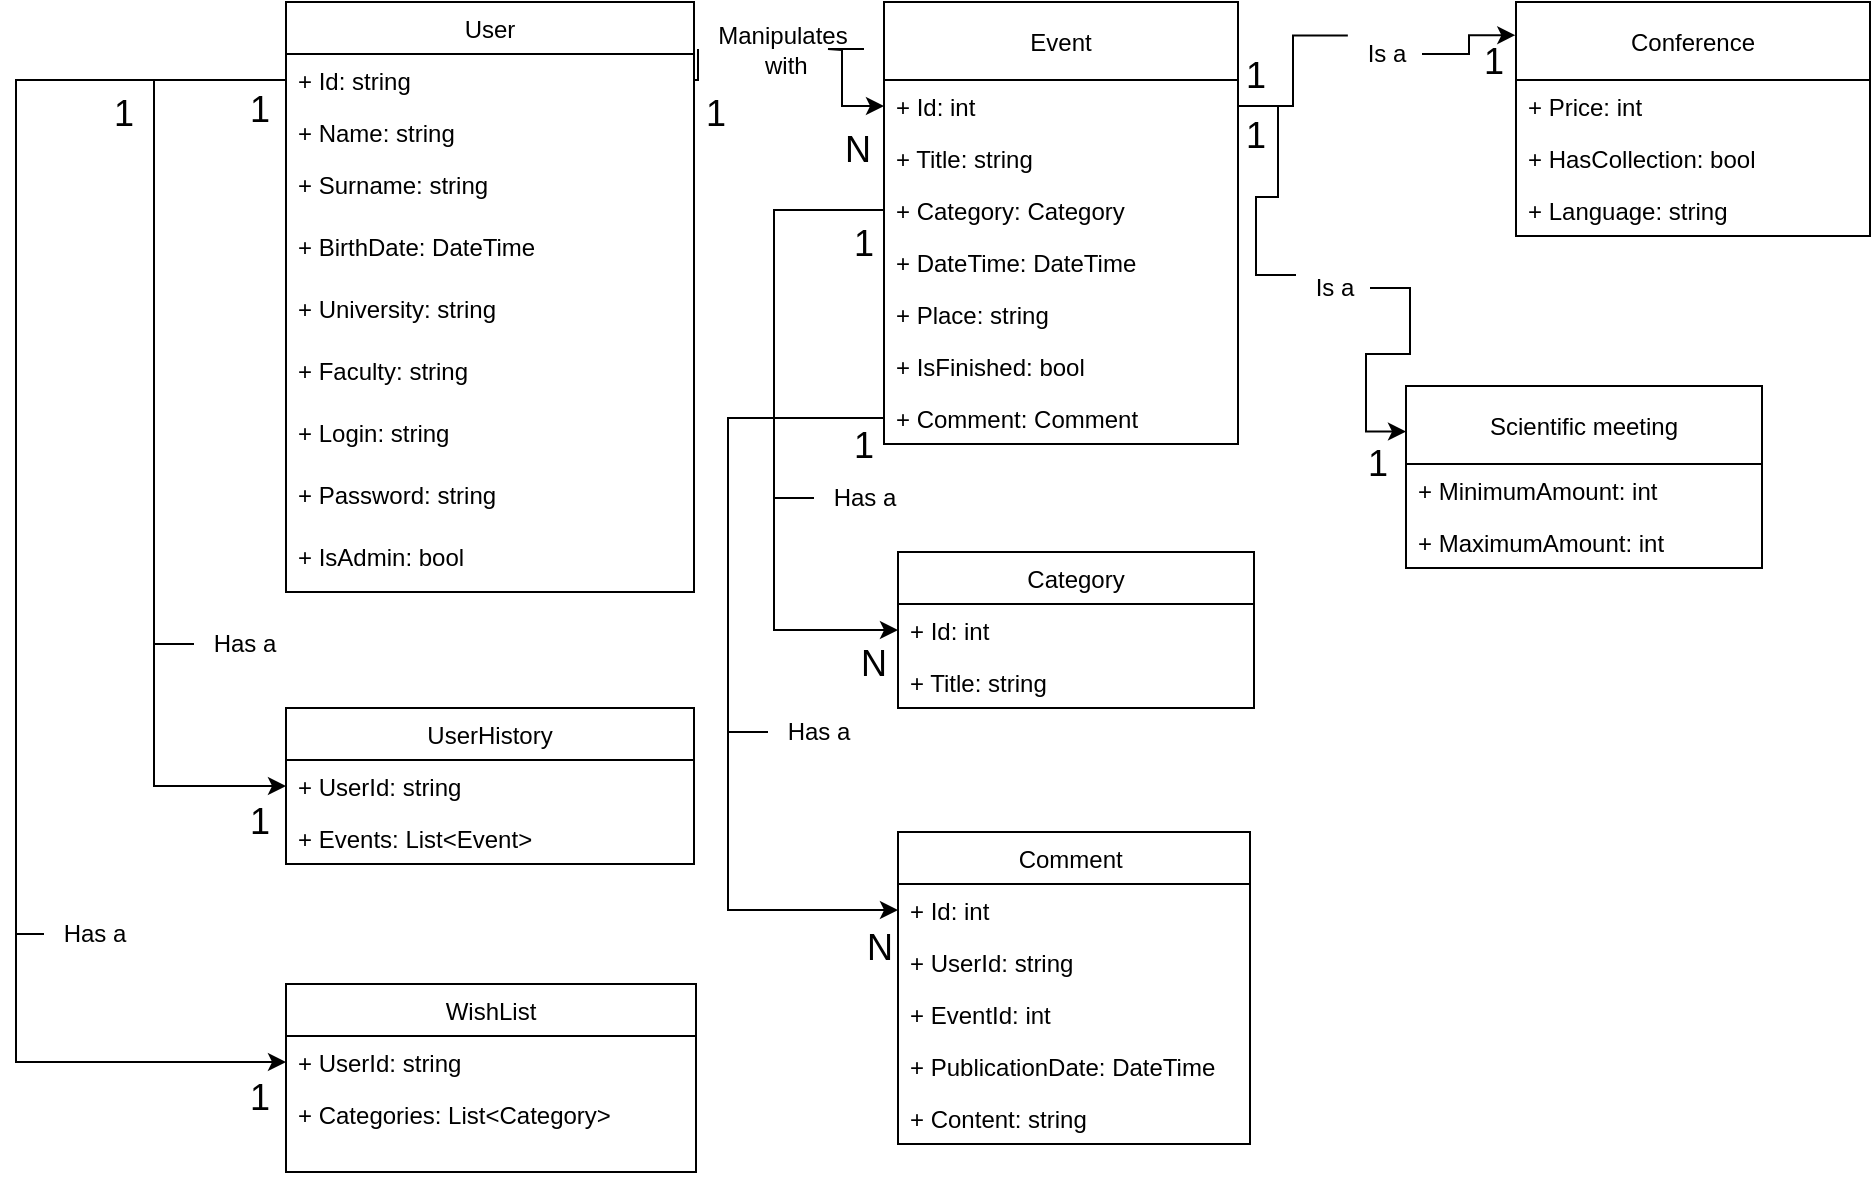 <mxfile version="20.8.23" type="device"><diagram id="YNZQ1TM4mMwCLKo3sDfF" name="Page-1"><mxGraphModel dx="2227" dy="732" grid="0" gridSize="10" guides="1" tooltips="1" connect="1" arrows="1" fold="1" page="1" pageScale="1" pageWidth="827" pageHeight="1169" background="none" math="0" shadow="0"><root><mxCell id="0"/><mxCell id="1" parent="0"/><mxCell id="f6Bhwpb-TM4V7oOzHjNB-9" value="User" style="swimlane;fontStyle=0;childLayout=stackLayout;horizontal=1;startSize=26;fillColor=none;horizontalStack=0;resizeParent=1;resizeParentMax=0;resizeLast=0;collapsible=1;marginBottom=0;" parent="1" vertex="1"><mxGeometry x="12" y="24" width="204" height="295" as="geometry"/></mxCell><mxCell id="f6Bhwpb-TM4V7oOzHjNB-10" value="+ Id: string&#10;" style="text;strokeColor=none;fillColor=none;align=left;verticalAlign=top;spacingLeft=4;spacingRight=4;overflow=hidden;rotatable=0;points=[[0,0.5],[1,0.5]];portConstraint=eastwest;" parent="f6Bhwpb-TM4V7oOzHjNB-9" vertex="1"><mxGeometry y="26" width="204" height="26" as="geometry"/></mxCell><mxCell id="f6Bhwpb-TM4V7oOzHjNB-11" value="+ Name: string" style="text;strokeColor=none;fillColor=none;align=left;verticalAlign=top;spacingLeft=4;spacingRight=4;overflow=hidden;rotatable=0;points=[[0,0.5],[1,0.5]];portConstraint=eastwest;" parent="f6Bhwpb-TM4V7oOzHjNB-9" vertex="1"><mxGeometry y="52" width="204" height="26" as="geometry"/></mxCell><mxCell id="f6Bhwpb-TM4V7oOzHjNB-12" value="+ Surname: string&#10;" style="text;strokeColor=none;fillColor=none;align=left;verticalAlign=top;spacingLeft=4;spacingRight=4;overflow=hidden;rotatable=0;points=[[0,0.5],[1,0.5]];portConstraint=eastwest;" parent="f6Bhwpb-TM4V7oOzHjNB-9" vertex="1"><mxGeometry y="78" width="204" height="31" as="geometry"/></mxCell><mxCell id="f6Bhwpb-TM4V7oOzHjNB-19" value="+ BirthDate: DateTime" style="text;strokeColor=none;fillColor=none;align=left;verticalAlign=top;spacingLeft=4;spacingRight=4;overflow=hidden;rotatable=0;points=[[0,0.5],[1,0.5]];portConstraint=eastwest;" parent="f6Bhwpb-TM4V7oOzHjNB-9" vertex="1"><mxGeometry y="109" width="204" height="31" as="geometry"/></mxCell><mxCell id="f6Bhwpb-TM4V7oOzHjNB-20" value="+ University: string" style="text;strokeColor=none;fillColor=none;align=left;verticalAlign=top;spacingLeft=4;spacingRight=4;overflow=hidden;rotatable=0;points=[[0,0.5],[1,0.5]];portConstraint=eastwest;" parent="f6Bhwpb-TM4V7oOzHjNB-9" vertex="1"><mxGeometry y="140" width="204" height="31" as="geometry"/></mxCell><mxCell id="f6Bhwpb-TM4V7oOzHjNB-21" value="+ Faculty: string" style="text;strokeColor=none;fillColor=none;align=left;verticalAlign=top;spacingLeft=4;spacingRight=4;overflow=hidden;rotatable=0;points=[[0,0.5],[1,0.5]];portConstraint=eastwest;" parent="f6Bhwpb-TM4V7oOzHjNB-9" vertex="1"><mxGeometry y="171" width="204" height="31" as="geometry"/></mxCell><mxCell id="f6Bhwpb-TM4V7oOzHjNB-22" value="+ Login: string" style="text;strokeColor=none;fillColor=none;align=left;verticalAlign=top;spacingLeft=4;spacingRight=4;overflow=hidden;rotatable=0;points=[[0,0.5],[1,0.5]];portConstraint=eastwest;" parent="f6Bhwpb-TM4V7oOzHjNB-9" vertex="1"><mxGeometry y="202" width="204" height="31" as="geometry"/></mxCell><mxCell id="f6Bhwpb-TM4V7oOzHjNB-23" value="+ Password: string" style="text;strokeColor=none;fillColor=none;align=left;verticalAlign=top;spacingLeft=4;spacingRight=4;overflow=hidden;rotatable=0;points=[[0,0.5],[1,0.5]];portConstraint=eastwest;" parent="f6Bhwpb-TM4V7oOzHjNB-9" vertex="1"><mxGeometry y="233" width="204" height="31" as="geometry"/></mxCell><mxCell id="f6Bhwpb-TM4V7oOzHjNB-24" value="+ IsAdmin: bool    " style="text;strokeColor=none;fillColor=none;align=left;verticalAlign=top;spacingLeft=4;spacingRight=4;overflow=hidden;rotatable=0;points=[[0,0.5],[1,0.5]];portConstraint=eastwest;" parent="f6Bhwpb-TM4V7oOzHjNB-9" vertex="1"><mxGeometry y="264" width="204" height="31" as="geometry"/></mxCell><mxCell id="f6Bhwpb-TM4V7oOzHjNB-13" value="Event" style="swimlane;fontStyle=0;childLayout=stackLayout;horizontal=1;startSize=39;fillColor=none;horizontalStack=0;resizeParent=1;resizeParentMax=0;resizeLast=0;collapsible=1;marginBottom=0;" parent="1" vertex="1"><mxGeometry x="311" y="24" width="177" height="221" as="geometry"/></mxCell><mxCell id="f6Bhwpb-TM4V7oOzHjNB-14" value="+ Id: int" style="text;strokeColor=none;fillColor=none;align=left;verticalAlign=top;spacingLeft=4;spacingRight=4;overflow=hidden;rotatable=0;points=[[0,0.5],[1,0.5]];portConstraint=eastwest;" parent="f6Bhwpb-TM4V7oOzHjNB-13" vertex="1"><mxGeometry y="39" width="177" height="26" as="geometry"/></mxCell><mxCell id="f6Bhwpb-TM4V7oOzHjNB-15" value="+ Title: string" style="text;strokeColor=none;fillColor=none;align=left;verticalAlign=top;spacingLeft=4;spacingRight=4;overflow=hidden;rotatable=0;points=[[0,0.5],[1,0.5]];portConstraint=eastwest;" parent="f6Bhwpb-TM4V7oOzHjNB-13" vertex="1"><mxGeometry y="65" width="177" height="26" as="geometry"/></mxCell><mxCell id="f6Bhwpb-TM4V7oOzHjNB-16" value="+ Category: Category" style="text;strokeColor=none;fillColor=none;align=left;verticalAlign=top;spacingLeft=4;spacingRight=4;overflow=hidden;rotatable=0;points=[[0,0.5],[1,0.5]];portConstraint=eastwest;" parent="f6Bhwpb-TM4V7oOzHjNB-13" vertex="1"><mxGeometry y="91" width="177" height="26" as="geometry"/></mxCell><mxCell id="f6Bhwpb-TM4V7oOzHjNB-18" value="+ DateTime: DateTime" style="text;strokeColor=none;fillColor=none;align=left;verticalAlign=top;spacingLeft=4;spacingRight=4;overflow=hidden;rotatable=0;points=[[0,0.5],[1,0.5]];portConstraint=eastwest;" parent="f6Bhwpb-TM4V7oOzHjNB-13" vertex="1"><mxGeometry y="117" width="177" height="26" as="geometry"/></mxCell><mxCell id="f6Bhwpb-TM4V7oOzHjNB-25" value="+ Place: string" style="text;strokeColor=none;fillColor=none;align=left;verticalAlign=top;spacingLeft=4;spacingRight=4;overflow=hidden;rotatable=0;points=[[0,0.5],[1,0.5]];portConstraint=eastwest;" parent="f6Bhwpb-TM4V7oOzHjNB-13" vertex="1"><mxGeometry y="143" width="177" height="26" as="geometry"/></mxCell><mxCell id="f6Bhwpb-TM4V7oOzHjNB-26" value="+ IsFinished: bool" style="text;strokeColor=none;fillColor=none;align=left;verticalAlign=top;spacingLeft=4;spacingRight=4;overflow=hidden;rotatable=0;points=[[0,0.5],[1,0.5]];portConstraint=eastwest;" parent="f6Bhwpb-TM4V7oOzHjNB-13" vertex="1"><mxGeometry y="169" width="177" height="26" as="geometry"/></mxCell><mxCell id="f6Bhwpb-TM4V7oOzHjNB-106" value="+ Comment: Comment" style="text;strokeColor=none;fillColor=none;align=left;verticalAlign=top;spacingLeft=4;spacingRight=4;overflow=hidden;rotatable=0;points=[[0,0.5],[1,0.5]];portConstraint=eastwest;" parent="f6Bhwpb-TM4V7oOzHjNB-13" vertex="1"><mxGeometry y="195" width="177" height="26" as="geometry"/></mxCell><mxCell id="f6Bhwpb-TM4V7oOzHjNB-27" value="Category" style="swimlane;fontStyle=0;childLayout=stackLayout;horizontal=1;startSize=26;fillColor=none;horizontalStack=0;resizeParent=1;resizeParentMax=0;resizeLast=0;collapsible=1;marginBottom=0;" parent="1" vertex="1"><mxGeometry x="318" y="299" width="178" height="78" as="geometry"/></mxCell><mxCell id="f6Bhwpb-TM4V7oOzHjNB-28" value="+ Id: int" style="text;strokeColor=none;fillColor=none;align=left;verticalAlign=top;spacingLeft=4;spacingRight=4;overflow=hidden;rotatable=0;points=[[0,0.5],[1,0.5]];portConstraint=eastwest;" parent="f6Bhwpb-TM4V7oOzHjNB-27" vertex="1"><mxGeometry y="26" width="178" height="26" as="geometry"/></mxCell><mxCell id="f6Bhwpb-TM4V7oOzHjNB-29" value="+ Title: string" style="text;strokeColor=none;fillColor=none;align=left;verticalAlign=top;spacingLeft=4;spacingRight=4;overflow=hidden;rotatable=0;points=[[0,0.5],[1,0.5]];portConstraint=eastwest;" parent="f6Bhwpb-TM4V7oOzHjNB-27" vertex="1"><mxGeometry y="52" width="178" height="26" as="geometry"/></mxCell><mxCell id="f6Bhwpb-TM4V7oOzHjNB-31" value="Scientific meeting" style="swimlane;fontStyle=0;childLayout=stackLayout;horizontal=1;startSize=39;fillColor=none;horizontalStack=0;resizeParent=1;resizeParentMax=0;resizeLast=0;collapsible=1;marginBottom=0;" parent="1" vertex="1"><mxGeometry x="572" y="216" width="178" height="91" as="geometry"/></mxCell><mxCell id="f6Bhwpb-TM4V7oOzHjNB-37" value="+ MinimumAmount: int" style="text;strokeColor=none;fillColor=none;align=left;verticalAlign=top;spacingLeft=4;spacingRight=4;overflow=hidden;rotatable=0;points=[[0,0.5],[1,0.5]];portConstraint=eastwest;" parent="f6Bhwpb-TM4V7oOzHjNB-31" vertex="1"><mxGeometry y="39" width="178" height="26" as="geometry"/></mxCell><mxCell id="f6Bhwpb-TM4V7oOzHjNB-76" value="+ MaximumAmount: int" style="text;strokeColor=none;fillColor=none;align=left;verticalAlign=top;spacingLeft=4;spacingRight=4;overflow=hidden;rotatable=0;points=[[0,0.5],[1,0.5]];portConstraint=eastwest;" parent="f6Bhwpb-TM4V7oOzHjNB-31" vertex="1"><mxGeometry y="65" width="178" height="26" as="geometry"/></mxCell><mxCell id="f6Bhwpb-TM4V7oOzHjNB-46" value="UserHistory" style="swimlane;fontStyle=0;childLayout=stackLayout;horizontal=1;startSize=26;fillColor=none;horizontalStack=0;resizeParent=1;resizeParentMax=0;resizeLast=0;collapsible=1;marginBottom=0;" parent="1" vertex="1"><mxGeometry x="12" y="377" width="204" height="78" as="geometry"/></mxCell><mxCell id="f6Bhwpb-TM4V7oOzHjNB-47" value="+ UserId: string" style="text;strokeColor=none;fillColor=none;align=left;verticalAlign=top;spacingLeft=4;spacingRight=4;overflow=hidden;rotatable=0;points=[[0,0.5],[1,0.5]];portConstraint=eastwest;" parent="f6Bhwpb-TM4V7oOzHjNB-46" vertex="1"><mxGeometry y="26" width="204" height="26" as="geometry"/></mxCell><mxCell id="f6Bhwpb-TM4V7oOzHjNB-48" value="+ Events: List&lt;Event&gt;" style="text;strokeColor=none;fillColor=none;align=left;verticalAlign=top;spacingLeft=4;spacingRight=4;overflow=hidden;rotatable=0;points=[[0,0.5],[1,0.5]];portConstraint=eastwest;" parent="f6Bhwpb-TM4V7oOzHjNB-46" vertex="1"><mxGeometry y="52" width="204" height="26" as="geometry"/></mxCell><mxCell id="f6Bhwpb-TM4V7oOzHjNB-50" value="WishList" style="swimlane;fontStyle=0;childLayout=stackLayout;horizontal=1;startSize=26;fillColor=none;horizontalStack=0;resizeParent=1;resizeParentMax=0;resizeLast=0;collapsible=1;marginBottom=0;" parent="1" vertex="1"><mxGeometry x="12" y="515" width="205" height="94" as="geometry"/></mxCell><mxCell id="f6Bhwpb-TM4V7oOzHjNB-51" value="+ UserId: string" style="text;strokeColor=none;fillColor=none;align=left;verticalAlign=top;spacingLeft=4;spacingRight=4;overflow=hidden;rotatable=0;points=[[0,0.5],[1,0.5]];portConstraint=eastwest;" parent="f6Bhwpb-TM4V7oOzHjNB-50" vertex="1"><mxGeometry y="26" width="205" height="26" as="geometry"/></mxCell><mxCell id="f6Bhwpb-TM4V7oOzHjNB-52" value="+ Categories: List&lt;Category&gt;" style="text;strokeColor=none;fillColor=none;align=left;verticalAlign=top;spacingLeft=4;spacingRight=4;overflow=hidden;rotatable=0;points=[[0,0.5],[1,0.5]];portConstraint=eastwest;" parent="f6Bhwpb-TM4V7oOzHjNB-50" vertex="1"><mxGeometry y="52" width="205" height="42" as="geometry"/></mxCell><mxCell id="f6Bhwpb-TM4V7oOzHjNB-59" value="Comment " style="swimlane;fontStyle=0;childLayout=stackLayout;horizontal=1;startSize=26;fillColor=none;horizontalStack=0;resizeParent=1;resizeParentMax=0;resizeLast=0;collapsible=1;marginBottom=0;" parent="1" vertex="1"><mxGeometry x="318" y="439" width="176" height="156" as="geometry"/></mxCell><mxCell id="f6Bhwpb-TM4V7oOzHjNB-61" value="+ Id: int" style="text;strokeColor=none;fillColor=none;align=left;verticalAlign=top;spacingLeft=4;spacingRight=4;overflow=hidden;rotatable=0;points=[[0,0.5],[1,0.5]];portConstraint=eastwest;" parent="f6Bhwpb-TM4V7oOzHjNB-59" vertex="1"><mxGeometry y="26" width="176" height="26" as="geometry"/></mxCell><mxCell id="f6Bhwpb-TM4V7oOzHjNB-60" value="+ UserId: string" style="text;strokeColor=none;fillColor=none;align=left;verticalAlign=top;spacingLeft=4;spacingRight=4;overflow=hidden;rotatable=0;points=[[0,0.5],[1,0.5]];portConstraint=eastwest;" parent="f6Bhwpb-TM4V7oOzHjNB-59" vertex="1"><mxGeometry y="52" width="176" height="26" as="geometry"/></mxCell><mxCell id="f6Bhwpb-TM4V7oOzHjNB-62" value="+ EventId: int" style="text;strokeColor=none;fillColor=none;align=left;verticalAlign=top;spacingLeft=4;spacingRight=4;overflow=hidden;rotatable=0;points=[[0,0.5],[1,0.5]];portConstraint=eastwest;" parent="f6Bhwpb-TM4V7oOzHjNB-59" vertex="1"><mxGeometry y="78" width="176" height="26" as="geometry"/></mxCell><mxCell id="f6Bhwpb-TM4V7oOzHjNB-63" value="+ PublicationDate: DateTime" style="text;strokeColor=none;fillColor=none;align=left;verticalAlign=top;spacingLeft=4;spacingRight=4;overflow=hidden;rotatable=0;points=[[0,0.5],[1,0.5]];portConstraint=eastwest;" parent="f6Bhwpb-TM4V7oOzHjNB-59" vertex="1"><mxGeometry y="104" width="176" height="26" as="geometry"/></mxCell><mxCell id="f6Bhwpb-TM4V7oOzHjNB-64" value="+ Content: string" style="text;strokeColor=none;fillColor=none;align=left;verticalAlign=top;spacingLeft=4;spacingRight=4;overflow=hidden;rotatable=0;points=[[0,0.5],[1,0.5]];portConstraint=eastwest;" parent="f6Bhwpb-TM4V7oOzHjNB-59" vertex="1"><mxGeometry y="130" width="176" height="26" as="geometry"/></mxCell><mxCell id="f6Bhwpb-TM4V7oOzHjNB-67" value="Conference" style="swimlane;fontStyle=0;childLayout=stackLayout;horizontal=1;startSize=39;fillColor=none;horizontalStack=0;resizeParent=1;resizeParentMax=0;resizeLast=0;collapsible=1;marginBottom=0;" parent="1" vertex="1"><mxGeometry x="627" y="24" width="177" height="117" as="geometry"/></mxCell><mxCell id="f6Bhwpb-TM4V7oOzHjNB-73" value="+ Price: int" style="text;strokeColor=none;fillColor=none;align=left;verticalAlign=top;spacingLeft=4;spacingRight=4;overflow=hidden;rotatable=0;points=[[0,0.5],[1,0.5]];portConstraint=eastwest;" parent="f6Bhwpb-TM4V7oOzHjNB-67" vertex="1"><mxGeometry y="39" width="177" height="26" as="geometry"/></mxCell><mxCell id="f6Bhwpb-TM4V7oOzHjNB-74" value="+ HasCollection: bool" style="text;strokeColor=none;fillColor=none;align=left;verticalAlign=top;spacingLeft=4;spacingRight=4;overflow=hidden;rotatable=0;points=[[0,0.5],[1,0.5]];portConstraint=eastwest;" parent="f6Bhwpb-TM4V7oOzHjNB-67" vertex="1"><mxGeometry y="65" width="177" height="26" as="geometry"/></mxCell><mxCell id="f6Bhwpb-TM4V7oOzHjNB-75" value="+ Language: string" style="text;strokeColor=none;fillColor=none;align=left;verticalAlign=top;spacingLeft=4;spacingRight=4;overflow=hidden;rotatable=0;points=[[0,0.5],[1,0.5]];portConstraint=eastwest;" parent="f6Bhwpb-TM4V7oOzHjNB-67" vertex="1"><mxGeometry y="91" width="177" height="26" as="geometry"/></mxCell><mxCell id="f6Bhwpb-TM4V7oOzHjNB-84" style="edgeStyle=orthogonalEdgeStyle;rounded=0;orthogonalLoop=1;jettySize=auto;html=1;exitX=1;exitY=0.5;exitDx=0;exitDy=0;entryX=0;entryY=0.5;entryDx=0;entryDy=0;startArrow=none;" parent="1" source="f6Bhwpb-TM4V7oOzHjNB-87" target="f6Bhwpb-TM4V7oOzHjNB-14" edge="1"><mxGeometry relative="1" as="geometry"><Array as="points"><mxPoint x="283" y="48"/><mxPoint x="290" y="48"/><mxPoint x="290" y="76"/></Array></mxGeometry></mxCell><mxCell id="f6Bhwpb-TM4V7oOzHjNB-88" style="edgeStyle=orthogonalEdgeStyle;rounded=0;orthogonalLoop=1;jettySize=auto;html=1;exitX=1;exitY=0.5;exitDx=0;exitDy=0;entryX=-0.002;entryY=0.142;entryDx=0;entryDy=0;entryPerimeter=0;startArrow=none;" parent="1" source="f6Bhwpb-TM4V7oOzHjNB-85" target="f6Bhwpb-TM4V7oOzHjNB-67" edge="1"><mxGeometry relative="1" as="geometry"/></mxCell><mxCell id="f6Bhwpb-TM4V7oOzHjNB-92" style="edgeStyle=orthogonalEdgeStyle;rounded=0;orthogonalLoop=1;jettySize=auto;html=1;exitX=1;exitY=0.5;exitDx=0;exitDy=0;entryX=0;entryY=0.25;entryDx=0;entryDy=0;startArrow=none;" parent="1" source="f6Bhwpb-TM4V7oOzHjNB-93" target="f6Bhwpb-TM4V7oOzHjNB-31" edge="1"><mxGeometry relative="1" as="geometry"/></mxCell><mxCell id="f6Bhwpb-TM4V7oOzHjNB-94" style="edgeStyle=orthogonalEdgeStyle;rounded=0;orthogonalLoop=1;jettySize=auto;html=1;exitX=0;exitY=0.5;exitDx=0;exitDy=0;entryX=0;entryY=0.5;entryDx=0;entryDy=0;startArrow=none;" parent="1" source="f6Bhwpb-TM4V7oOzHjNB-95" target="f6Bhwpb-TM4V7oOzHjNB-28" edge="1"><mxGeometry relative="1" as="geometry"/></mxCell><mxCell id="f6Bhwpb-TM4V7oOzHjNB-87" value="Manipulates&lt;br&gt;&amp;nbsp;with" style="text;html=1;resizable=0;autosize=1;align=center;verticalAlign=middle;points=[];fillColor=none;strokeColor=none;rounded=0;" parent="1" vertex="1"><mxGeometry x="218" y="27" width="83" height="41" as="geometry"/></mxCell><mxCell id="f6Bhwpb-TM4V7oOzHjNB-100" value="" style="edgeStyle=orthogonalEdgeStyle;rounded=0;orthogonalLoop=1;jettySize=auto;html=1;exitX=1;exitY=0.5;exitDx=0;exitDy=0;entryX=0;entryY=0.5;entryDx=0;entryDy=0;endArrow=none;" parent="1" source="f6Bhwpb-TM4V7oOzHjNB-10" target="f6Bhwpb-TM4V7oOzHjNB-87" edge="1"><mxGeometry relative="1" as="geometry"><mxPoint x="216" y="63" as="sourcePoint"/><mxPoint x="318" y="76" as="targetPoint"/></mxGeometry></mxCell><mxCell id="f6Bhwpb-TM4V7oOzHjNB-85" value="Is a" style="text;html=1;resizable=0;autosize=1;align=center;verticalAlign=middle;points=[];fillColor=none;strokeColor=none;rounded=0;" parent="1" vertex="1"><mxGeometry x="543" y="37" width="37" height="26" as="geometry"/></mxCell><mxCell id="f6Bhwpb-TM4V7oOzHjNB-102" value="" style="edgeStyle=orthogonalEdgeStyle;rounded=0;orthogonalLoop=1;jettySize=auto;html=1;exitX=1;exitY=0.5;exitDx=0;exitDy=0;entryX=-0.002;entryY=0.142;entryDx=0;entryDy=0;entryPerimeter=0;endArrow=none;" parent="1" source="f6Bhwpb-TM4V7oOzHjNB-14" target="f6Bhwpb-TM4V7oOzHjNB-85" edge="1"><mxGeometry relative="1" as="geometry"><mxPoint x="495" y="76" as="sourcePoint"/><mxPoint x="626.646" y="40.614" as="targetPoint"/></mxGeometry></mxCell><mxCell id="f6Bhwpb-TM4V7oOzHjNB-93" value="Is a" style="text;html=1;resizable=0;autosize=1;align=center;verticalAlign=middle;points=[];fillColor=none;strokeColor=none;rounded=0;" parent="1" vertex="1"><mxGeometry x="517" y="154" width="37" height="26" as="geometry"/></mxCell><mxCell id="f6Bhwpb-TM4V7oOzHjNB-104" value="" style="edgeStyle=orthogonalEdgeStyle;rounded=0;orthogonalLoop=1;jettySize=auto;html=1;exitX=1;exitY=0.5;exitDx=0;exitDy=0;entryX=0;entryY=0.25;entryDx=0;entryDy=0;endArrow=none;" parent="1" source="f6Bhwpb-TM4V7oOzHjNB-14" target="f6Bhwpb-TM4V7oOzHjNB-93" edge="1"><mxGeometry relative="1" as="geometry"><mxPoint x="495" y="76" as="sourcePoint"/><mxPoint x="572" y="238.75" as="targetPoint"/></mxGeometry></mxCell><mxCell id="f6Bhwpb-TM4V7oOzHjNB-95" value="Has a" style="text;html=1;resizable=0;autosize=1;align=center;verticalAlign=middle;points=[];fillColor=none;strokeColor=none;rounded=0;" parent="1" vertex="1"><mxGeometry x="276" y="259" width="49" height="26" as="geometry"/></mxCell><mxCell id="f6Bhwpb-TM4V7oOzHjNB-105" value="" style="edgeStyle=orthogonalEdgeStyle;rounded=0;orthogonalLoop=1;jettySize=auto;html=1;exitX=0;exitY=0.5;exitDx=0;exitDy=0;entryX=0;entryY=0.5;entryDx=0;entryDy=0;endArrow=none;" parent="1" source="f6Bhwpb-TM4V7oOzHjNB-16" target="f6Bhwpb-TM4V7oOzHjNB-95" edge="1"><mxGeometry relative="1" as="geometry"><mxPoint x="318" y="128" as="sourcePoint"/><mxPoint x="318" y="308" as="targetPoint"/></mxGeometry></mxCell><mxCell id="f6Bhwpb-TM4V7oOzHjNB-115" style="edgeStyle=orthogonalEdgeStyle;rounded=0;orthogonalLoop=1;jettySize=auto;html=1;exitX=0;exitY=0.5;exitDx=0;exitDy=0;entryX=0;entryY=0.5;entryDx=0;entryDy=0;startArrow=none;" parent="1" source="f6Bhwpb-TM4V7oOzHjNB-116" target="f6Bhwpb-TM4V7oOzHjNB-61" edge="1"><mxGeometry relative="1" as="geometry"><mxPoint x="295" y="455" as="targetPoint"/></mxGeometry></mxCell><mxCell id="f6Bhwpb-TM4V7oOzHjNB-116" value="Has a" style="text;html=1;resizable=0;autosize=1;align=center;verticalAlign=middle;points=[];fillColor=none;strokeColor=none;rounded=0;" parent="1" vertex="1"><mxGeometry x="253" y="376" width="49" height="26" as="geometry"/></mxCell><mxCell id="f6Bhwpb-TM4V7oOzHjNB-117" value="" style="edgeStyle=orthogonalEdgeStyle;rounded=0;orthogonalLoop=1;jettySize=auto;html=1;exitX=0;exitY=0.5;exitDx=0;exitDy=0;entryX=0;entryY=0.5;entryDx=0;entryDy=0;endArrow=none;" parent="1" source="f6Bhwpb-TM4V7oOzHjNB-106" target="f6Bhwpb-TM4V7oOzHjNB-116" edge="1"><mxGeometry relative="1" as="geometry"><mxPoint x="295" y="245" as="sourcePoint"/><mxPoint x="295" y="425" as="targetPoint"/></mxGeometry></mxCell><mxCell id="f6Bhwpb-TM4V7oOzHjNB-118" style="edgeStyle=orthogonalEdgeStyle;rounded=0;orthogonalLoop=1;jettySize=auto;html=1;exitX=0;exitY=0.5;exitDx=0;exitDy=0;entryX=0;entryY=0.5;entryDx=0;entryDy=0;startArrow=none;" parent="1" source="f6Bhwpb-TM4V7oOzHjNB-119" target="f6Bhwpb-TM4V7oOzHjNB-47" edge="1"><mxGeometry relative="1" as="geometry"/></mxCell><mxCell id="f6Bhwpb-TM4V7oOzHjNB-119" value="Has a" style="text;html=1;resizable=0;autosize=1;align=center;verticalAlign=middle;points=[];fillColor=none;strokeColor=none;rounded=0;" parent="1" vertex="1"><mxGeometry x="-34" y="332" width="49" height="26" as="geometry"/></mxCell><mxCell id="f6Bhwpb-TM4V7oOzHjNB-120" value="" style="edgeStyle=orthogonalEdgeStyle;rounded=0;orthogonalLoop=1;jettySize=auto;html=1;exitX=0;exitY=0.5;exitDx=0;exitDy=0;entryX=0;entryY=0.5;entryDx=0;entryDy=0;endArrow=none;" parent="1" source="f6Bhwpb-TM4V7oOzHjNB-10" target="f6Bhwpb-TM4V7oOzHjNB-119" edge="1"><mxGeometry relative="1" as="geometry"><mxPoint x="12" y="63" as="sourcePoint"/><mxPoint x="12" y="416" as="targetPoint"/></mxGeometry></mxCell><mxCell id="f6Bhwpb-TM4V7oOzHjNB-127" style="edgeStyle=orthogonalEdgeStyle;rounded=0;orthogonalLoop=1;jettySize=auto;html=1;exitX=0;exitY=0.5;exitDx=0;exitDy=0;entryX=0;entryY=0.5;entryDx=0;entryDy=0;startArrow=none;" parent="1" source="f6Bhwpb-TM4V7oOzHjNB-128" target="f6Bhwpb-TM4V7oOzHjNB-51" edge="1"><mxGeometry relative="1" as="geometry"><Array as="points"><mxPoint x="-123" y="554"/></Array></mxGeometry></mxCell><mxCell id="f6Bhwpb-TM4V7oOzHjNB-128" value="Has a" style="text;html=1;resizable=0;autosize=1;align=center;verticalAlign=middle;points=[];fillColor=none;strokeColor=none;rounded=0;" parent="1" vertex="1"><mxGeometry x="-109" y="477" width="49" height="26" as="geometry"/></mxCell><mxCell id="f6Bhwpb-TM4V7oOzHjNB-129" value="" style="edgeStyle=orthogonalEdgeStyle;rounded=0;orthogonalLoop=1;jettySize=auto;html=1;exitX=0;exitY=0.5;exitDx=0;exitDy=0;entryX=0;entryY=0.5;entryDx=0;entryDy=0;endArrow=none;" parent="1" source="f6Bhwpb-TM4V7oOzHjNB-10" target="f6Bhwpb-TM4V7oOzHjNB-128" edge="1"><mxGeometry relative="1" as="geometry"><mxPoint x="12" y="63" as="sourcePoint"/><mxPoint x="12" y="554" as="targetPoint"/><Array as="points"><mxPoint x="-123" y="63"/></Array></mxGeometry></mxCell><mxCell id="1Lbwv7HblONt9kYlgJQU-2" value="1" style="text;strokeColor=none;align=center;fillColor=none;html=1;verticalAlign=middle;whiteSpace=wrap;rounded=0;fontSize=18;" parent="1" vertex="1"><mxGeometry x="220" y="70" width="14" height="19" as="geometry"/></mxCell><mxCell id="1Lbwv7HblONt9kYlgJQU-4" value="1" style="text;strokeColor=none;align=center;fillColor=none;html=1;verticalAlign=middle;whiteSpace=wrap;rounded=0;fontSize=18;" parent="1" vertex="1"><mxGeometry x="293.5" y="135" width="14" height="19" as="geometry"/></mxCell><mxCell id="1Lbwv7HblONt9kYlgJQU-5" value="1" style="text;strokeColor=none;align=center;fillColor=none;html=1;verticalAlign=middle;whiteSpace=wrap;rounded=0;fontSize=18;" parent="1" vertex="1"><mxGeometry x="293.5" y="236" width="14" height="19" as="geometry"/></mxCell><mxCell id="1Lbwv7HblONt9kYlgJQU-6" value="1" style="text;strokeColor=none;align=center;fillColor=none;html=1;verticalAlign=middle;whiteSpace=wrap;rounded=0;fontSize=18;" parent="1" vertex="1"><mxGeometry x="-8" y="68" width="14" height="19" as="geometry"/></mxCell><mxCell id="1Lbwv7HblONt9kYlgJQU-7" value="1" style="text;strokeColor=none;align=center;fillColor=none;html=1;verticalAlign=middle;whiteSpace=wrap;rounded=0;fontSize=18;" parent="1" vertex="1"><mxGeometry x="-76" y="70" width="14" height="19" as="geometry"/></mxCell><mxCell id="1Lbwv7HblONt9kYlgJQU-10" value="1" style="text;strokeColor=none;align=center;fillColor=none;html=1;verticalAlign=middle;whiteSpace=wrap;rounded=0;fontSize=18;" parent="1" vertex="1"><mxGeometry x="490" y="51" width="14" height="19" as="geometry"/></mxCell><mxCell id="1Lbwv7HblONt9kYlgJQU-11" value="1" style="text;strokeColor=none;align=center;fillColor=none;html=1;verticalAlign=middle;whiteSpace=wrap;rounded=0;fontSize=18;" parent="1" vertex="1"><mxGeometry x="490" y="81" width="14" height="19" as="geometry"/></mxCell><mxCell id="1Lbwv7HblONt9kYlgJQU-12" value="1" style="text;strokeColor=none;align=center;fillColor=none;html=1;verticalAlign=middle;whiteSpace=wrap;rounded=0;fontSize=18;" parent="1" vertex="1"><mxGeometry x="609" y="44" width="14" height="19" as="geometry"/></mxCell><mxCell id="1Lbwv7HblONt9kYlgJQU-13" value="1" style="text;strokeColor=none;align=center;fillColor=none;html=1;verticalAlign=middle;whiteSpace=wrap;rounded=0;fontSize=18;" parent="1" vertex="1"><mxGeometry x="551" y="245" width="14" height="19" as="geometry"/></mxCell><mxCell id="1Lbwv7HblONt9kYlgJQU-14" value="1" style="text;strokeColor=none;align=center;fillColor=none;html=1;verticalAlign=middle;whiteSpace=wrap;rounded=0;fontSize=18;" parent="1" vertex="1"><mxGeometry x="-8" y="424" width="14" height="19" as="geometry"/></mxCell><mxCell id="1Lbwv7HblONt9kYlgJQU-15" value="1" style="text;strokeColor=none;align=center;fillColor=none;html=1;verticalAlign=middle;whiteSpace=wrap;rounded=0;fontSize=18;" parent="1" vertex="1"><mxGeometry x="-8" y="562" width="14" height="19" as="geometry"/></mxCell><mxCell id="1Lbwv7HblONt9kYlgJQU-16" value="N" style="text;strokeColor=none;align=center;fillColor=none;html=1;verticalAlign=middle;whiteSpace=wrap;rounded=0;fontSize=18;" parent="1" vertex="1"><mxGeometry x="297" y="341" width="18" height="27" as="geometry"/></mxCell><mxCell id="1Lbwv7HblONt9kYlgJQU-17" value="N" style="text;strokeColor=none;align=center;fillColor=none;html=1;verticalAlign=middle;whiteSpace=wrap;rounded=0;fontSize=18;" parent="1" vertex="1"><mxGeometry x="289" y="84" width="18" height="27" as="geometry"/></mxCell><mxCell id="1Lbwv7HblONt9kYlgJQU-18" value="N" style="text;strokeColor=none;align=center;fillColor=none;html=1;verticalAlign=middle;whiteSpace=wrap;rounded=0;fontSize=18;" parent="1" vertex="1"><mxGeometry x="300" y="483" width="18" height="27" as="geometry"/></mxCell></root></mxGraphModel></diagram></mxfile>